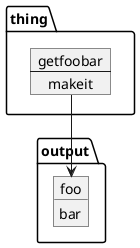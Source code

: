 {
  "sha1": "1z4dc0uzi3evsic6oey5lz4i3cdjj3l",
  "insertion": {
    "when": "2024-05-30T20:48:19.850Z",
    "user": "plantuml@gmail.com"
  }
}
@startuml          
                   
package "output" {
  object foo      
    foo : bar      
}                  
                   
package "thing" {  
  map getfoobar {  
    makeit *--> output.foo
  }                
}                  
                   
@enduml     
